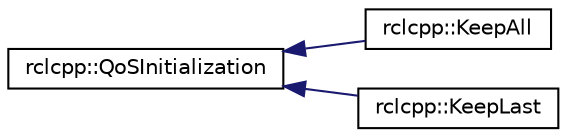digraph "Graphical Class Hierarchy"
{
  edge [fontname="Helvetica",fontsize="10",labelfontname="Helvetica",labelfontsize="10"];
  node [fontname="Helvetica",fontsize="10",shape=record];
  rankdir="LR";
  Node0 [label="rclcpp::QoSInitialization",height=0.2,width=0.4,color="black", fillcolor="white", style="filled",URL="$structrclcpp_1_1QoSInitialization.html",tooltip="QoS initialization values, cannot be created directly, use KeepAll or KeepLast instead. "];
  Node0 -> Node1 [dir="back",color="midnightblue",fontsize="10",style="solid",fontname="Helvetica"];
  Node1 [label="rclcpp::KeepAll",height=0.2,width=0.4,color="black", fillcolor="white", style="filled",URL="$structrclcpp_1_1KeepAll.html",tooltip="Use to initialize the QoS with the keep_all history setting. "];
  Node0 -> Node2 [dir="back",color="midnightblue",fontsize="10",style="solid",fontname="Helvetica"];
  Node2 [label="rclcpp::KeepLast",height=0.2,width=0.4,color="black", fillcolor="white", style="filled",URL="$structrclcpp_1_1KeepLast.html",tooltip="Use to initialize the QoS with the keep_last history setting and the given depth. ..."];
}
